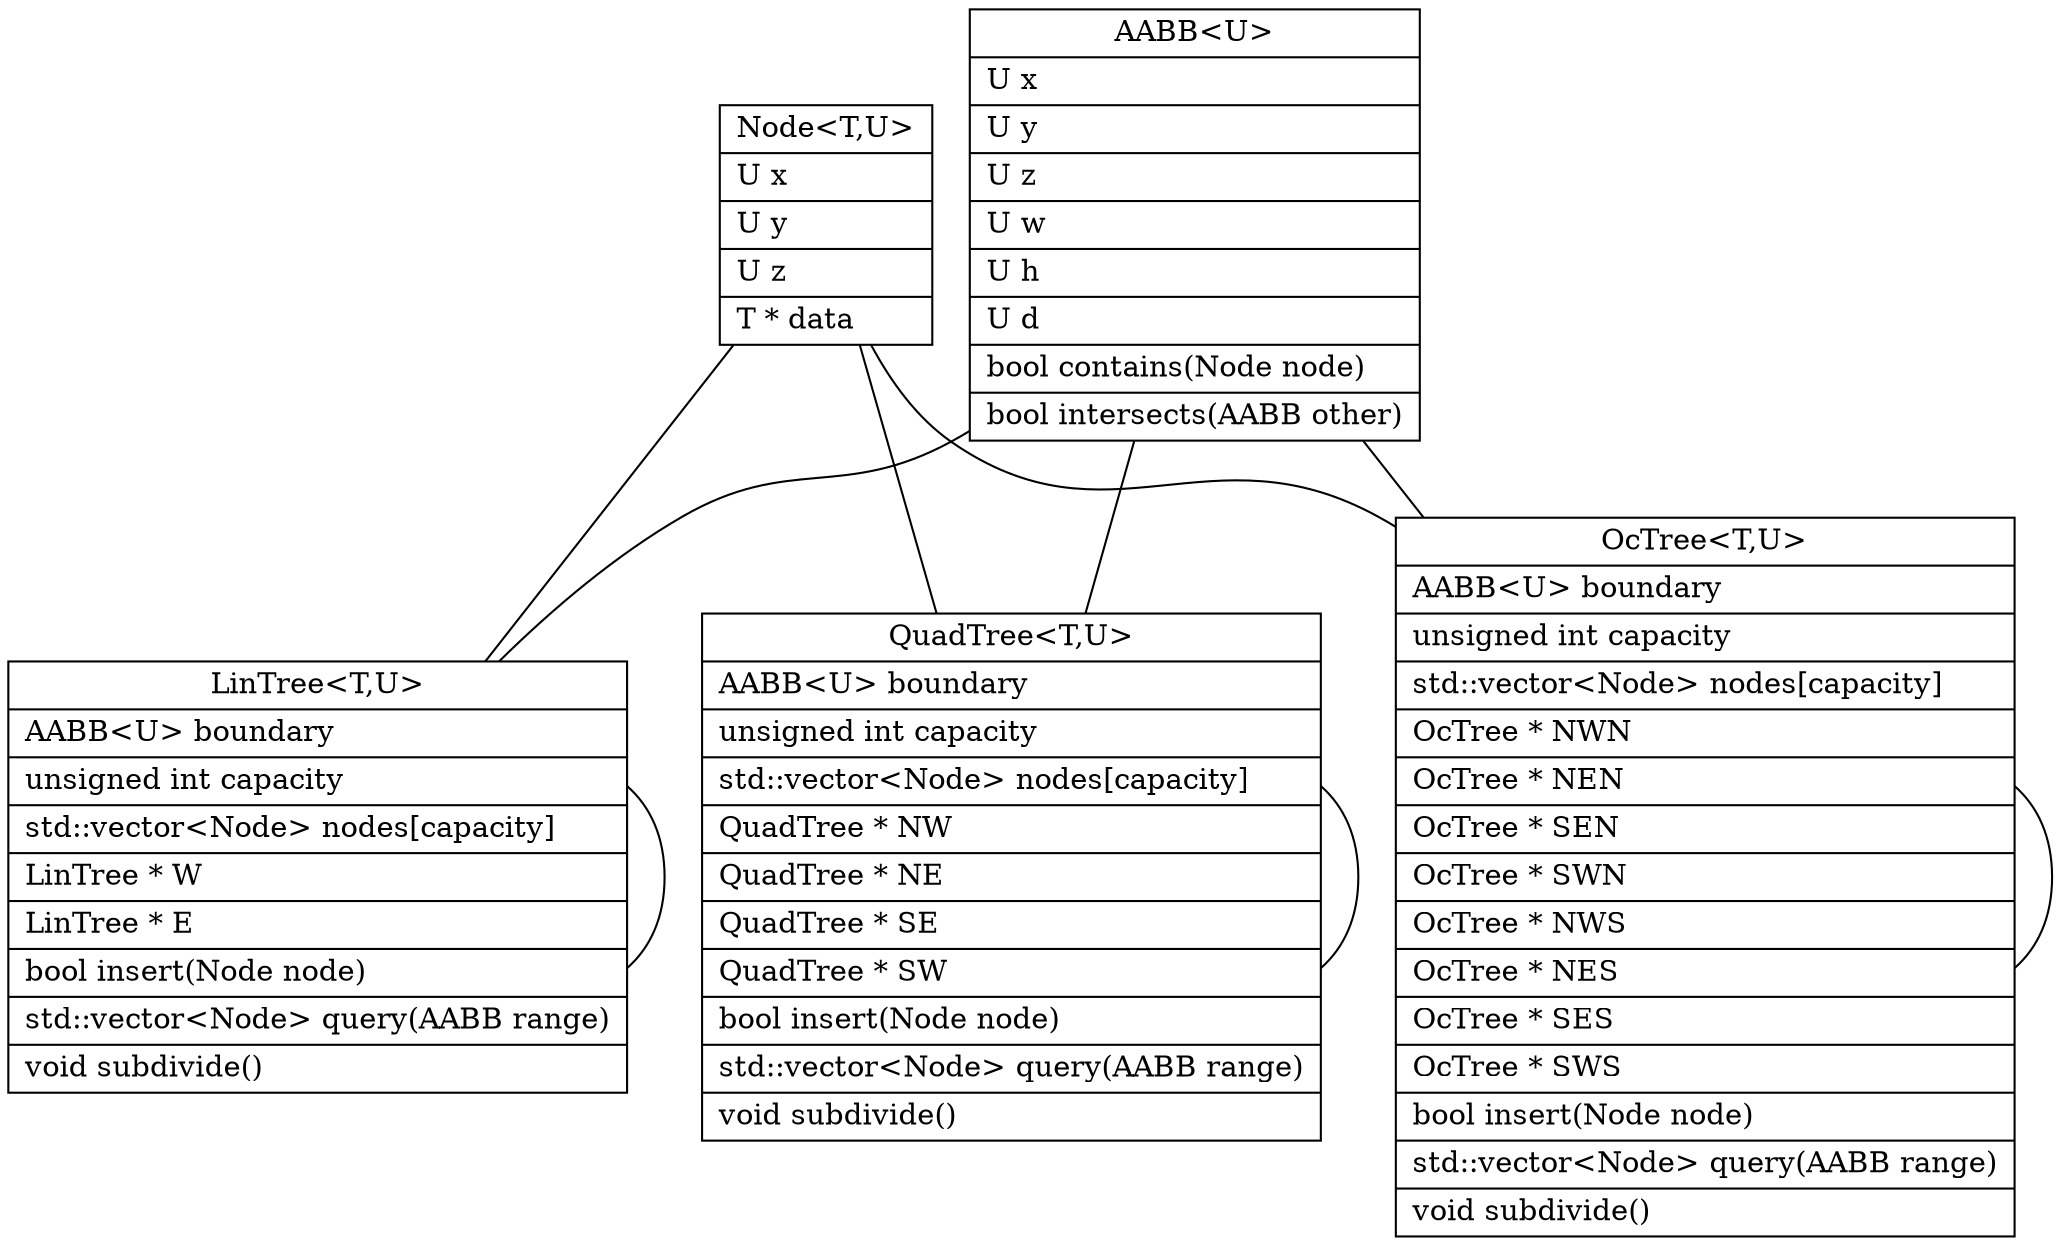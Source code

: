graph classes {
	
	graph [bgcolor=transparent]
	node [shape=record,style=filled,fillcolor=white]

	Element [label="{Node\<T,U\>|
			  U x\l|
			  U y\l|
			  U z\l|
			  T * data\l}"]

	AABB [label="{\N\<U\>|
			U x\l|
			U y\l|
			U z\l|
			U w\l|
			U h\l|
			U d\l|
			bool contains(Node node)\l|
			bool intersects(AABB other)\l}"]

	LinTree [label="{\N\<T,U\>|
			   AABB\<U\> boundary\l|
			   unsigned int capacity\l|
			   std::vector\<Node\> nodes[capacity]\l|
			   LinTree * W\l|
			   LinTree * E\l|
			   bool insert(Node node)\l|
			   std::vector\<Node\> query(AABB range)\l|
			   void subdivide()\l}"]

	QuadTree [label="{\N\<T,U\>|
			   AABB\<U\> boundary\l|
			   unsigned int capacity\l|
			   std::vector\<Node\> nodes[capacity]\l|
			   QuadTree * NW\l|
			   QuadTree * NE\l|
			   QuadTree * SE\l|
			   QuadTree * SW\l|
			   bool insert(Node node)\l|
			   std::vector\<Node\> query(AABB range)\l|
			   void subdivide()\l}"]
	
	OcTree [label="{\N\<T,U\>|
			  AABB\<U\> boundary\l|
			  unsigned int capacity\l|
			  std::vector\<Node\> nodes[capacity]\l|
			  OcTree * NWN\l|
			  OcTree * NEN\l|
			  OcTree * SEN\l|
			  OcTree * SWN\l|
			  OcTree * NWS\l|
			  OcTree * NES\l|
			  OcTree * SES\l|
			  OcTree * SWS\l|
			  bool insert(Node node)\l|
			  std::vector\<Node\> query(AABB range)\l|
			  void subdivide()\l}"]
	
	
	Element -- LinTree
	Element -- QuadTree
	Element -- OcTree
	AABB -- LinTree
	AABB -- QuadTree
	AABB -- OcTree
	LinTree -- LinTree
	QuadTree -- QuadTree
	OcTree -- OcTree

}
